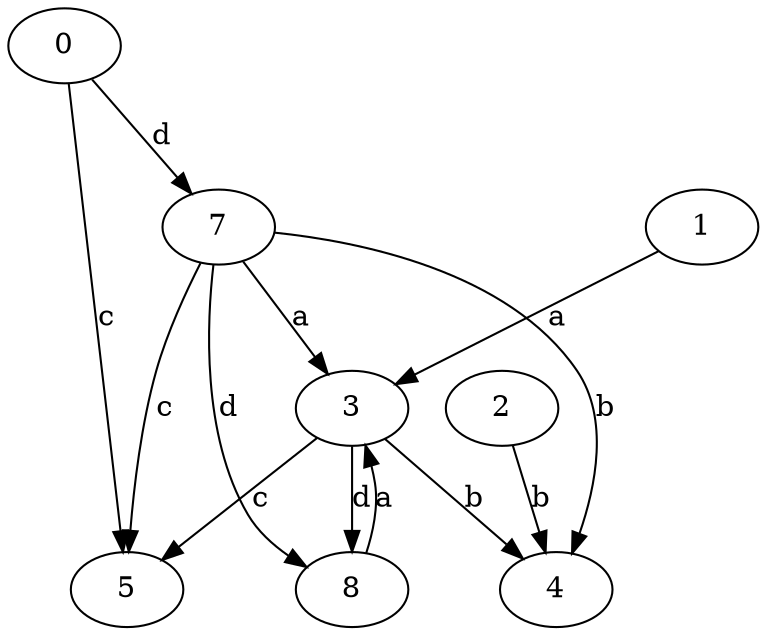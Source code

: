 strict digraph  {
1;
2;
3;
0;
4;
5;
7;
8;
1 -> 3  [label=a];
2 -> 4  [label=b];
3 -> 4  [label=b];
3 -> 5  [label=c];
3 -> 8  [label=d];
0 -> 5  [label=c];
0 -> 7  [label=d];
7 -> 3  [label=a];
7 -> 4  [label=b];
7 -> 5  [label=c];
7 -> 8  [label=d];
8 -> 3  [label=a];
}
